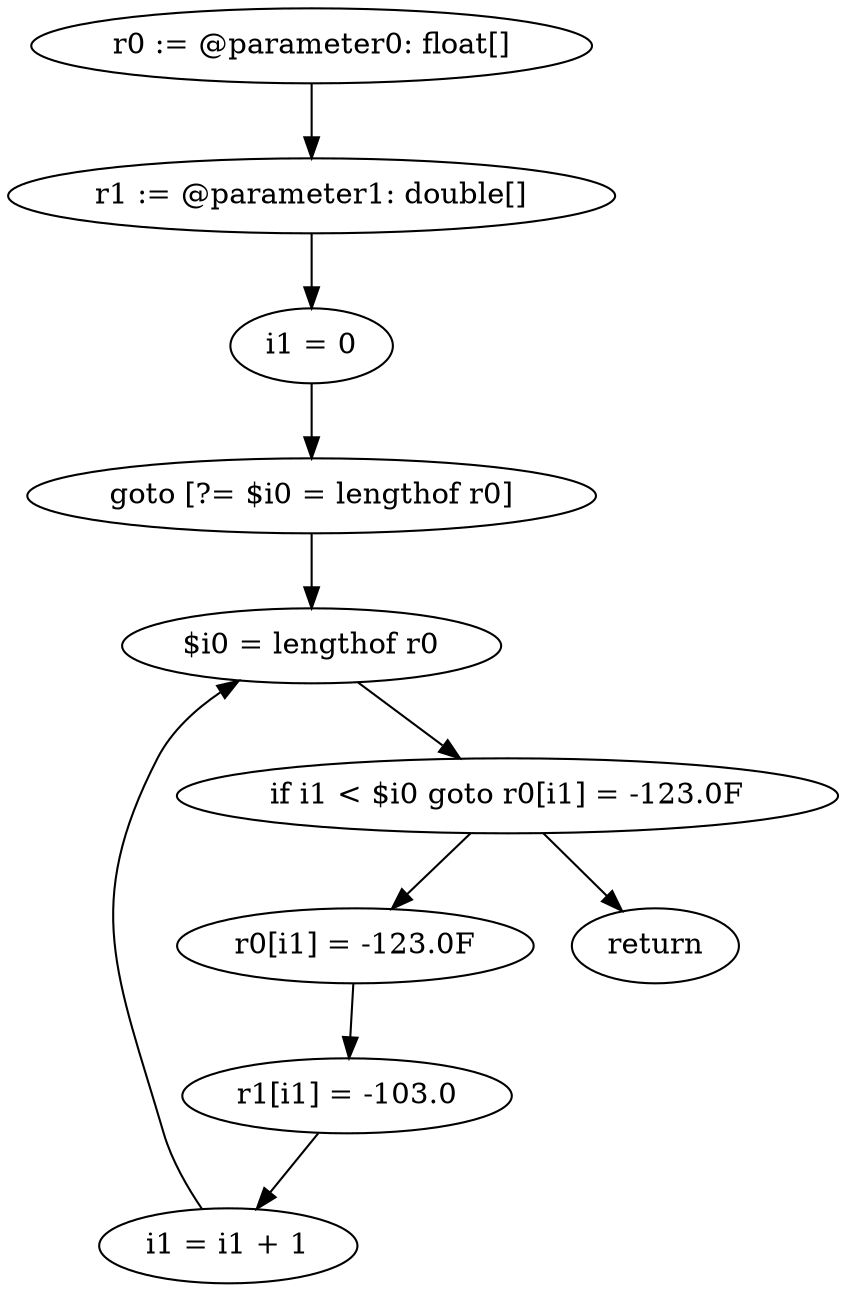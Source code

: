 digraph "unitGraph" {
    "r0 := @parameter0: float[]"
    "r1 := @parameter1: double[]"
    "i1 = 0"
    "goto [?= $i0 = lengthof r0]"
    "r0[i1] = -123.0F"
    "r1[i1] = -103.0"
    "i1 = i1 + 1"
    "$i0 = lengthof r0"
    "if i1 < $i0 goto r0[i1] = -123.0F"
    "return"
    "r0 := @parameter0: float[]"->"r1 := @parameter1: double[]";
    "r1 := @parameter1: double[]"->"i1 = 0";
    "i1 = 0"->"goto [?= $i0 = lengthof r0]";
    "goto [?= $i0 = lengthof r0]"->"$i0 = lengthof r0";
    "r0[i1] = -123.0F"->"r1[i1] = -103.0";
    "r1[i1] = -103.0"->"i1 = i1 + 1";
    "i1 = i1 + 1"->"$i0 = lengthof r0";
    "$i0 = lengthof r0"->"if i1 < $i0 goto r0[i1] = -123.0F";
    "if i1 < $i0 goto r0[i1] = -123.0F"->"return";
    "if i1 < $i0 goto r0[i1] = -123.0F"->"r0[i1] = -123.0F";
}
